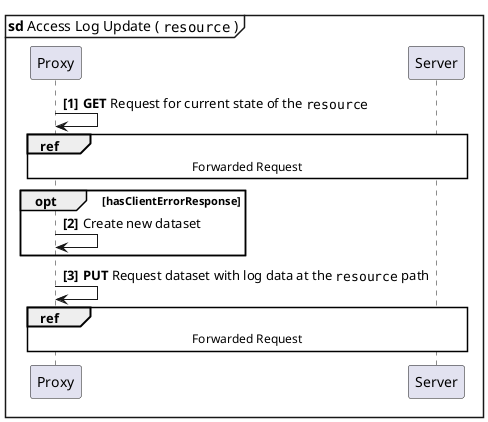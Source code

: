 @startuml
'https://plantuml.com/sequence-diagram

skinparam sequenceReferenceBackgroundColor white

mainframe **sd** Access Log Update ( ""resource"" )
autonumber 1 1 "<b>[0]"

participant "Proxy" as Proxy
participant "Server" as Server

Proxy   ->  Proxy       : **GET** Request for current state of the ""resource""
ref over Proxy, Server  : Forwarded Request
opt hasClientErrorResponse
Proxy   -> Proxy        : Create new dataset
end
Proxy   -> Proxy        : **PUT** Request dataset with log data at the ""resource"" path
ref over Proxy, Server : Forwarded Request
@enduml